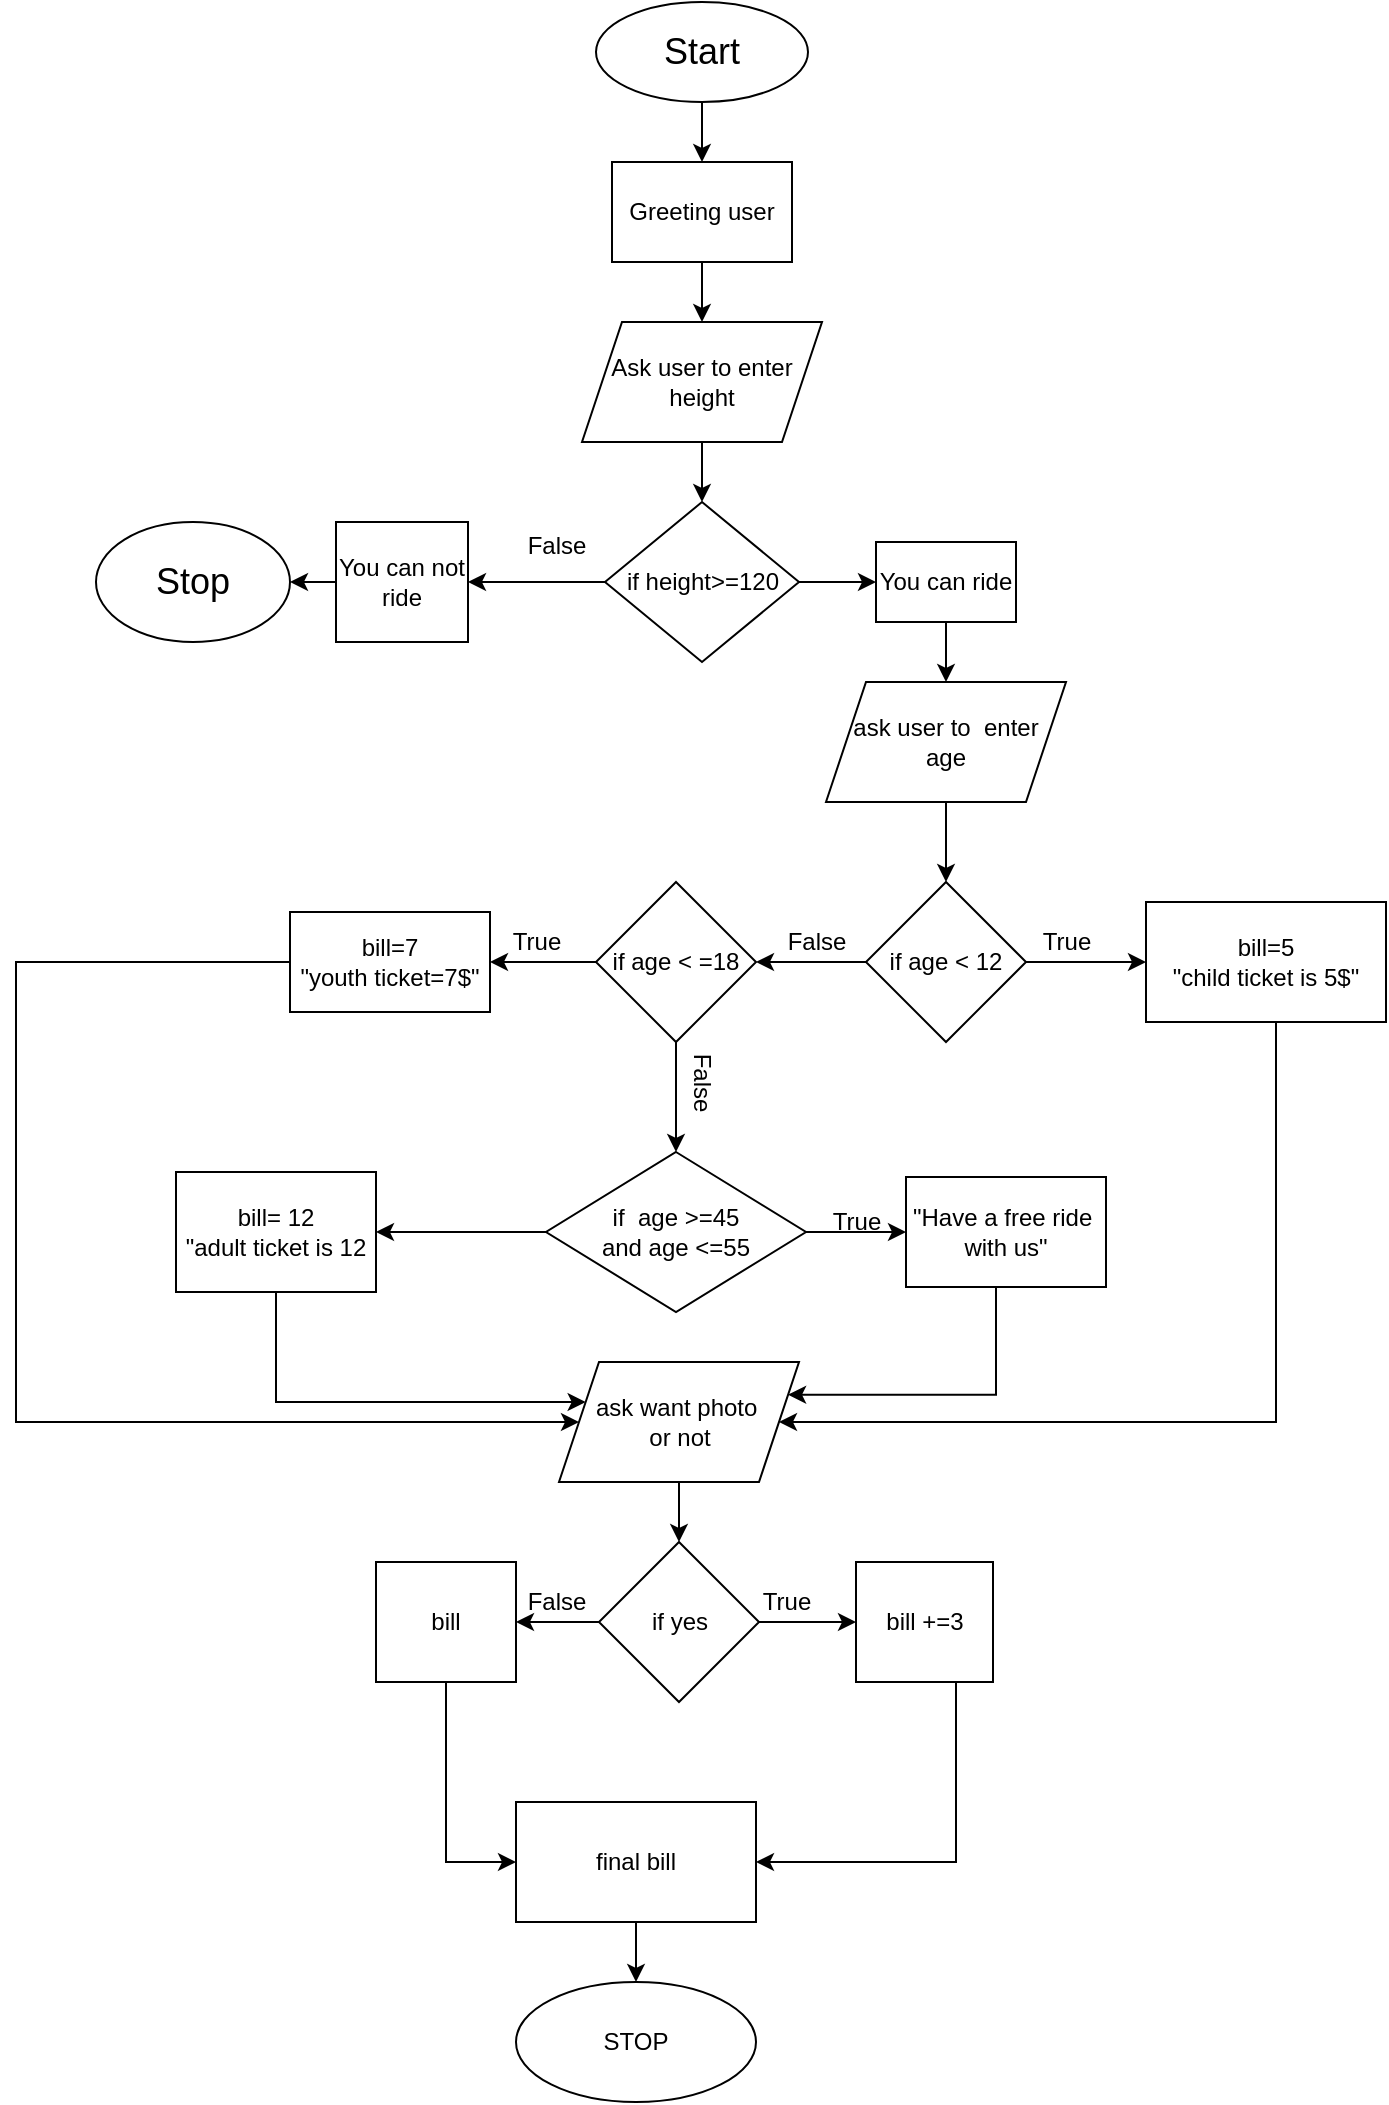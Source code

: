 <mxfile version="18.0.2" type="github">
  <diagram id="C5RBs43oDa-KdzZeNtuy" name="Page-1">
    <mxGraphModel dx="1038" dy="521" grid="1" gridSize="10" guides="1" tooltips="1" connect="1" arrows="1" fold="1" page="1" pageScale="1" pageWidth="827" pageHeight="1169" math="0" shadow="0">
      <root>
        <mxCell id="WIyWlLk6GJQsqaUBKTNV-0" />
        <mxCell id="WIyWlLk6GJQsqaUBKTNV-1" parent="WIyWlLk6GJQsqaUBKTNV-0" />
        <mxCell id="gkxl-RQaYJR8FBmynC2Y-2" value="" style="edgeStyle=orthogonalEdgeStyle;rounded=0;orthogonalLoop=1;jettySize=auto;html=1;fontSize=18;" edge="1" parent="WIyWlLk6GJQsqaUBKTNV-1" source="gkxl-RQaYJR8FBmynC2Y-0" target="gkxl-RQaYJR8FBmynC2Y-1">
          <mxGeometry relative="1" as="geometry" />
        </mxCell>
        <mxCell id="gkxl-RQaYJR8FBmynC2Y-0" value="&lt;font style=&quot;font-size: 18px;&quot;&gt;Start&lt;/font&gt;" style="ellipse;whiteSpace=wrap;html=1;" vertex="1" parent="WIyWlLk6GJQsqaUBKTNV-1">
          <mxGeometry x="340" y="10" width="106" height="50" as="geometry" />
        </mxCell>
        <mxCell id="gkxl-RQaYJR8FBmynC2Y-4" value="" style="edgeStyle=orthogonalEdgeStyle;rounded=0;orthogonalLoop=1;jettySize=auto;html=1;fontSize=18;" edge="1" parent="WIyWlLk6GJQsqaUBKTNV-1" source="gkxl-RQaYJR8FBmynC2Y-1" target="gkxl-RQaYJR8FBmynC2Y-3">
          <mxGeometry relative="1" as="geometry" />
        </mxCell>
        <mxCell id="gkxl-RQaYJR8FBmynC2Y-1" value="Greeting user" style="whiteSpace=wrap;html=1;" vertex="1" parent="WIyWlLk6GJQsqaUBKTNV-1">
          <mxGeometry x="348" y="90" width="90" height="50" as="geometry" />
        </mxCell>
        <mxCell id="gkxl-RQaYJR8FBmynC2Y-6" value="" style="edgeStyle=orthogonalEdgeStyle;rounded=0;orthogonalLoop=1;jettySize=auto;html=1;fontSize=18;" edge="1" parent="WIyWlLk6GJQsqaUBKTNV-1" source="gkxl-RQaYJR8FBmynC2Y-3" target="gkxl-RQaYJR8FBmynC2Y-5">
          <mxGeometry relative="1" as="geometry" />
        </mxCell>
        <mxCell id="gkxl-RQaYJR8FBmynC2Y-3" value="Ask user to enter height" style="shape=parallelogram;perimeter=parallelogramPerimeter;whiteSpace=wrap;html=1;fixedSize=1;" vertex="1" parent="WIyWlLk6GJQsqaUBKTNV-1">
          <mxGeometry x="333" y="170" width="120" height="60" as="geometry" />
        </mxCell>
        <mxCell id="gkxl-RQaYJR8FBmynC2Y-8" value="" style="edgeStyle=orthogonalEdgeStyle;rounded=0;orthogonalLoop=1;jettySize=auto;html=1;fontSize=18;" edge="1" parent="WIyWlLk6GJQsqaUBKTNV-1" source="gkxl-RQaYJR8FBmynC2Y-5" target="gkxl-RQaYJR8FBmynC2Y-7">
          <mxGeometry relative="1" as="geometry" />
        </mxCell>
        <mxCell id="gkxl-RQaYJR8FBmynC2Y-13" value="" style="edgeStyle=orthogonalEdgeStyle;rounded=0;orthogonalLoop=1;jettySize=auto;html=1;fontSize=12;" edge="1" parent="WIyWlLk6GJQsqaUBKTNV-1" source="gkxl-RQaYJR8FBmynC2Y-5" target="gkxl-RQaYJR8FBmynC2Y-12">
          <mxGeometry relative="1" as="geometry" />
        </mxCell>
        <mxCell id="gkxl-RQaYJR8FBmynC2Y-5" value="if height&amp;gt;=120" style="rhombus;whiteSpace=wrap;html=1;" vertex="1" parent="WIyWlLk6GJQsqaUBKTNV-1">
          <mxGeometry x="344.5" y="260" width="97" height="80" as="geometry" />
        </mxCell>
        <mxCell id="gkxl-RQaYJR8FBmynC2Y-10" value="" style="edgeStyle=orthogonalEdgeStyle;rounded=0;orthogonalLoop=1;jettySize=auto;html=1;fontSize=18;" edge="1" parent="WIyWlLk6GJQsqaUBKTNV-1" source="gkxl-RQaYJR8FBmynC2Y-7" target="gkxl-RQaYJR8FBmynC2Y-9">
          <mxGeometry relative="1" as="geometry" />
        </mxCell>
        <mxCell id="gkxl-RQaYJR8FBmynC2Y-7" value="You can not ride" style="whiteSpace=wrap;html=1;" vertex="1" parent="WIyWlLk6GJQsqaUBKTNV-1">
          <mxGeometry x="210" y="270" width="66" height="60" as="geometry" />
        </mxCell>
        <mxCell id="gkxl-RQaYJR8FBmynC2Y-9" value="&lt;font style=&quot;font-size: 18px;&quot;&gt;Stop&lt;/font&gt;" style="ellipse;whiteSpace=wrap;html=1;" vertex="1" parent="WIyWlLk6GJQsqaUBKTNV-1">
          <mxGeometry x="90" y="270" width="97" height="60" as="geometry" />
        </mxCell>
        <mxCell id="gkxl-RQaYJR8FBmynC2Y-11" value="&lt;font style=&quot;font-size: 12px;&quot;&gt;False&lt;/font&gt;" style="text;html=1;align=center;verticalAlign=middle;resizable=0;points=[];autosize=1;strokeColor=none;fillColor=none;fontSize=18;" vertex="1" parent="WIyWlLk6GJQsqaUBKTNV-1">
          <mxGeometry x="300" y="265" width="40" height="30" as="geometry" />
        </mxCell>
        <mxCell id="gkxl-RQaYJR8FBmynC2Y-15" value="" style="edgeStyle=orthogonalEdgeStyle;rounded=0;orthogonalLoop=1;jettySize=auto;html=1;fontSize=12;" edge="1" parent="WIyWlLk6GJQsqaUBKTNV-1" source="gkxl-RQaYJR8FBmynC2Y-12" target="gkxl-RQaYJR8FBmynC2Y-14">
          <mxGeometry relative="1" as="geometry" />
        </mxCell>
        <mxCell id="gkxl-RQaYJR8FBmynC2Y-12" value="You can ride" style="whiteSpace=wrap;html=1;" vertex="1" parent="WIyWlLk6GJQsqaUBKTNV-1">
          <mxGeometry x="480" y="280" width="70" height="40" as="geometry" />
        </mxCell>
        <mxCell id="gkxl-RQaYJR8FBmynC2Y-17" value="" style="edgeStyle=orthogonalEdgeStyle;rounded=0;orthogonalLoop=1;jettySize=auto;html=1;fontSize=12;" edge="1" parent="WIyWlLk6GJQsqaUBKTNV-1" source="gkxl-RQaYJR8FBmynC2Y-14" target="gkxl-RQaYJR8FBmynC2Y-16">
          <mxGeometry relative="1" as="geometry" />
        </mxCell>
        <mxCell id="gkxl-RQaYJR8FBmynC2Y-14" value="ask user to&amp;nbsp; enter&lt;br&gt;age" style="shape=parallelogram;perimeter=parallelogramPerimeter;whiteSpace=wrap;html=1;fixedSize=1;" vertex="1" parent="WIyWlLk6GJQsqaUBKTNV-1">
          <mxGeometry x="455" y="350" width="120" height="60" as="geometry" />
        </mxCell>
        <mxCell id="gkxl-RQaYJR8FBmynC2Y-19" value="" style="edgeStyle=orthogonalEdgeStyle;rounded=0;orthogonalLoop=1;jettySize=auto;html=1;fontSize=12;" edge="1" parent="WIyWlLk6GJQsqaUBKTNV-1" source="gkxl-RQaYJR8FBmynC2Y-16" target="gkxl-RQaYJR8FBmynC2Y-18">
          <mxGeometry relative="1" as="geometry" />
        </mxCell>
        <mxCell id="gkxl-RQaYJR8FBmynC2Y-21" value="" style="edgeStyle=orthogonalEdgeStyle;rounded=0;orthogonalLoop=1;jettySize=auto;html=1;fontSize=12;" edge="1" parent="WIyWlLk6GJQsqaUBKTNV-1" source="gkxl-RQaYJR8FBmynC2Y-16" target="gkxl-RQaYJR8FBmynC2Y-20">
          <mxGeometry relative="1" as="geometry" />
        </mxCell>
        <mxCell id="gkxl-RQaYJR8FBmynC2Y-16" value="if age &amp;lt; 12" style="rhombus;whiteSpace=wrap;html=1;" vertex="1" parent="WIyWlLk6GJQsqaUBKTNV-1">
          <mxGeometry x="475" y="450" width="80" height="80" as="geometry" />
        </mxCell>
        <mxCell id="gkxl-RQaYJR8FBmynC2Y-41" style="edgeStyle=orthogonalEdgeStyle;rounded=0;orthogonalLoop=1;jettySize=auto;html=1;entryX=1;entryY=0.5;entryDx=0;entryDy=0;fontSize=12;" edge="1" parent="WIyWlLk6GJQsqaUBKTNV-1" source="gkxl-RQaYJR8FBmynC2Y-18" target="gkxl-RQaYJR8FBmynC2Y-40">
          <mxGeometry relative="1" as="geometry">
            <Array as="points">
              <mxPoint x="680" y="720" />
            </Array>
          </mxGeometry>
        </mxCell>
        <mxCell id="gkxl-RQaYJR8FBmynC2Y-18" value="bill=5&lt;br&gt;&quot;child ticket is 5$&quot;" style="whiteSpace=wrap;html=1;" vertex="1" parent="WIyWlLk6GJQsqaUBKTNV-1">
          <mxGeometry x="615" y="460" width="120" height="60" as="geometry" />
        </mxCell>
        <mxCell id="gkxl-RQaYJR8FBmynC2Y-25" value="" style="edgeStyle=orthogonalEdgeStyle;rounded=0;orthogonalLoop=1;jettySize=auto;html=1;fontSize=12;" edge="1" parent="WIyWlLk6GJQsqaUBKTNV-1" source="gkxl-RQaYJR8FBmynC2Y-20" target="gkxl-RQaYJR8FBmynC2Y-24">
          <mxGeometry relative="1" as="geometry" />
        </mxCell>
        <mxCell id="gkxl-RQaYJR8FBmynC2Y-33" value="" style="edgeStyle=orthogonalEdgeStyle;rounded=0;orthogonalLoop=1;jettySize=auto;html=1;fontSize=12;" edge="1" parent="WIyWlLk6GJQsqaUBKTNV-1" source="gkxl-RQaYJR8FBmynC2Y-20" target="gkxl-RQaYJR8FBmynC2Y-32">
          <mxGeometry relative="1" as="geometry" />
        </mxCell>
        <mxCell id="gkxl-RQaYJR8FBmynC2Y-20" value="if age &amp;lt; =18" style="rhombus;whiteSpace=wrap;html=1;" vertex="1" parent="WIyWlLk6GJQsqaUBKTNV-1">
          <mxGeometry x="340" y="450" width="80" height="80" as="geometry" />
        </mxCell>
        <mxCell id="gkxl-RQaYJR8FBmynC2Y-22" value="True" style="text;html=1;align=center;verticalAlign=middle;resizable=0;points=[];autosize=1;strokeColor=none;fillColor=none;fontSize=12;" vertex="1" parent="WIyWlLk6GJQsqaUBKTNV-1">
          <mxGeometry x="555" y="470" width="40" height="20" as="geometry" />
        </mxCell>
        <mxCell id="gkxl-RQaYJR8FBmynC2Y-23" value="False" style="text;html=1;align=center;verticalAlign=middle;resizable=0;points=[];autosize=1;strokeColor=none;fillColor=none;fontSize=12;" vertex="1" parent="WIyWlLk6GJQsqaUBKTNV-1">
          <mxGeometry x="430" y="470" width="40" height="20" as="geometry" />
        </mxCell>
        <mxCell id="gkxl-RQaYJR8FBmynC2Y-36" value="" style="edgeStyle=orthogonalEdgeStyle;rounded=0;orthogonalLoop=1;jettySize=auto;html=1;fontSize=12;" edge="1" parent="WIyWlLk6GJQsqaUBKTNV-1" source="gkxl-RQaYJR8FBmynC2Y-24" target="gkxl-RQaYJR8FBmynC2Y-35">
          <mxGeometry relative="1" as="geometry" />
        </mxCell>
        <mxCell id="gkxl-RQaYJR8FBmynC2Y-39" value="" style="edgeStyle=orthogonalEdgeStyle;rounded=0;orthogonalLoop=1;jettySize=auto;html=1;fontSize=12;" edge="1" parent="WIyWlLk6GJQsqaUBKTNV-1" source="gkxl-RQaYJR8FBmynC2Y-24" target="gkxl-RQaYJR8FBmynC2Y-38">
          <mxGeometry relative="1" as="geometry" />
        </mxCell>
        <mxCell id="gkxl-RQaYJR8FBmynC2Y-24" value="if&amp;nbsp; age &amp;gt;=45&lt;br&gt;and age &amp;lt;=55" style="rhombus;whiteSpace=wrap;html=1;" vertex="1" parent="WIyWlLk6GJQsqaUBKTNV-1">
          <mxGeometry x="315" y="585" width="130" height="80" as="geometry" />
        </mxCell>
        <mxCell id="gkxl-RQaYJR8FBmynC2Y-29" value="False" style="text;html=1;align=center;verticalAlign=middle;resizable=0;points=[];autosize=1;strokeColor=none;fillColor=none;fontSize=12;rotation=90;" vertex="1" parent="WIyWlLk6GJQsqaUBKTNV-1">
          <mxGeometry x="373" y="540" width="40" height="20" as="geometry" />
        </mxCell>
        <mxCell id="gkxl-RQaYJR8FBmynC2Y-42" style="edgeStyle=orthogonalEdgeStyle;rounded=0;orthogonalLoop=1;jettySize=auto;html=1;entryX=0;entryY=0.5;entryDx=0;entryDy=0;fontSize=12;" edge="1" parent="WIyWlLk6GJQsqaUBKTNV-1" source="gkxl-RQaYJR8FBmynC2Y-32" target="gkxl-RQaYJR8FBmynC2Y-40">
          <mxGeometry relative="1" as="geometry">
            <Array as="points">
              <mxPoint x="50" y="490" />
              <mxPoint x="50" y="720" />
            </Array>
          </mxGeometry>
        </mxCell>
        <mxCell id="gkxl-RQaYJR8FBmynC2Y-32" value="bill=7&lt;br&gt;&quot;youth ticket=7$&quot;" style="whiteSpace=wrap;html=1;" vertex="1" parent="WIyWlLk6GJQsqaUBKTNV-1">
          <mxGeometry x="187" y="465" width="100" height="50" as="geometry" />
        </mxCell>
        <mxCell id="gkxl-RQaYJR8FBmynC2Y-34" value="True" style="text;html=1;align=center;verticalAlign=middle;resizable=0;points=[];autosize=1;strokeColor=none;fillColor=none;fontSize=12;" vertex="1" parent="WIyWlLk6GJQsqaUBKTNV-1">
          <mxGeometry x="290" y="470" width="40" height="20" as="geometry" />
        </mxCell>
        <mxCell id="gkxl-RQaYJR8FBmynC2Y-44" style="edgeStyle=orthogonalEdgeStyle;rounded=0;orthogonalLoop=1;jettySize=auto;html=1;entryX=1;entryY=0.25;entryDx=0;entryDy=0;fontSize=12;" edge="1" parent="WIyWlLk6GJQsqaUBKTNV-1" source="gkxl-RQaYJR8FBmynC2Y-35" target="gkxl-RQaYJR8FBmynC2Y-40">
          <mxGeometry relative="1" as="geometry">
            <Array as="points">
              <mxPoint x="540" y="706" />
            </Array>
          </mxGeometry>
        </mxCell>
        <mxCell id="gkxl-RQaYJR8FBmynC2Y-35" value="&quot;Have a free ride&amp;nbsp;&lt;br&gt;with us&quot;" style="whiteSpace=wrap;html=1;" vertex="1" parent="WIyWlLk6GJQsqaUBKTNV-1">
          <mxGeometry x="495" y="597.5" width="100" height="55" as="geometry" />
        </mxCell>
        <mxCell id="gkxl-RQaYJR8FBmynC2Y-37" value="True" style="text;html=1;align=center;verticalAlign=middle;resizable=0;points=[];autosize=1;strokeColor=none;fillColor=none;fontSize=12;" vertex="1" parent="WIyWlLk6GJQsqaUBKTNV-1">
          <mxGeometry x="450" y="610" width="40" height="20" as="geometry" />
        </mxCell>
        <mxCell id="gkxl-RQaYJR8FBmynC2Y-43" style="edgeStyle=orthogonalEdgeStyle;rounded=0;orthogonalLoop=1;jettySize=auto;html=1;fontSize=12;" edge="1" parent="WIyWlLk6GJQsqaUBKTNV-1" source="gkxl-RQaYJR8FBmynC2Y-38" target="gkxl-RQaYJR8FBmynC2Y-40">
          <mxGeometry relative="1" as="geometry">
            <Array as="points">
              <mxPoint x="180" y="710" />
            </Array>
          </mxGeometry>
        </mxCell>
        <mxCell id="gkxl-RQaYJR8FBmynC2Y-38" value="bill= 12&lt;br&gt;&quot;adult ticket is 12" style="whiteSpace=wrap;html=1;" vertex="1" parent="WIyWlLk6GJQsqaUBKTNV-1">
          <mxGeometry x="130" y="595" width="100" height="60" as="geometry" />
        </mxCell>
        <mxCell id="gkxl-RQaYJR8FBmynC2Y-46" value="" style="edgeStyle=orthogonalEdgeStyle;rounded=0;orthogonalLoop=1;jettySize=auto;html=1;fontSize=12;" edge="1" parent="WIyWlLk6GJQsqaUBKTNV-1" source="gkxl-RQaYJR8FBmynC2Y-40" target="gkxl-RQaYJR8FBmynC2Y-45">
          <mxGeometry relative="1" as="geometry" />
        </mxCell>
        <mxCell id="gkxl-RQaYJR8FBmynC2Y-40" value="ask want photo&amp;nbsp;&lt;br&gt;or not" style="shape=parallelogram;perimeter=parallelogramPerimeter;whiteSpace=wrap;html=1;fixedSize=1;fontSize=12;" vertex="1" parent="WIyWlLk6GJQsqaUBKTNV-1">
          <mxGeometry x="321.5" y="690" width="120" height="60" as="geometry" />
        </mxCell>
        <mxCell id="gkxl-RQaYJR8FBmynC2Y-48" value="" style="edgeStyle=orthogonalEdgeStyle;rounded=0;orthogonalLoop=1;jettySize=auto;html=1;fontSize=12;" edge="1" parent="WIyWlLk6GJQsqaUBKTNV-1" source="gkxl-RQaYJR8FBmynC2Y-45" target="gkxl-RQaYJR8FBmynC2Y-47">
          <mxGeometry relative="1" as="geometry" />
        </mxCell>
        <mxCell id="gkxl-RQaYJR8FBmynC2Y-50" value="" style="edgeStyle=orthogonalEdgeStyle;rounded=0;orthogonalLoop=1;jettySize=auto;html=1;fontSize=12;" edge="1" parent="WIyWlLk6GJQsqaUBKTNV-1" source="gkxl-RQaYJR8FBmynC2Y-45" target="gkxl-RQaYJR8FBmynC2Y-49">
          <mxGeometry relative="1" as="geometry" />
        </mxCell>
        <mxCell id="gkxl-RQaYJR8FBmynC2Y-45" value="if yes" style="rhombus;whiteSpace=wrap;html=1;" vertex="1" parent="WIyWlLk6GJQsqaUBKTNV-1">
          <mxGeometry x="341.5" y="780" width="80" height="80" as="geometry" />
        </mxCell>
        <mxCell id="gkxl-RQaYJR8FBmynC2Y-54" value="" style="edgeStyle=orthogonalEdgeStyle;rounded=0;orthogonalLoop=1;jettySize=auto;html=1;fontSize=12;" edge="1" parent="WIyWlLk6GJQsqaUBKTNV-1" source="gkxl-RQaYJR8FBmynC2Y-47" target="gkxl-RQaYJR8FBmynC2Y-53">
          <mxGeometry relative="1" as="geometry">
            <Array as="points">
              <mxPoint x="520" y="940" />
            </Array>
          </mxGeometry>
        </mxCell>
        <mxCell id="gkxl-RQaYJR8FBmynC2Y-47" value="bill +=3" style="whiteSpace=wrap;html=1;" vertex="1" parent="WIyWlLk6GJQsqaUBKTNV-1">
          <mxGeometry x="470" y="790" width="68.5" height="60" as="geometry" />
        </mxCell>
        <mxCell id="gkxl-RQaYJR8FBmynC2Y-55" style="edgeStyle=orthogonalEdgeStyle;rounded=0;orthogonalLoop=1;jettySize=auto;html=1;entryX=0;entryY=0.5;entryDx=0;entryDy=0;fontSize=12;" edge="1" parent="WIyWlLk6GJQsqaUBKTNV-1" source="gkxl-RQaYJR8FBmynC2Y-49" target="gkxl-RQaYJR8FBmynC2Y-53">
          <mxGeometry relative="1" as="geometry" />
        </mxCell>
        <mxCell id="gkxl-RQaYJR8FBmynC2Y-49" value="bill" style="whiteSpace=wrap;html=1;" vertex="1" parent="WIyWlLk6GJQsqaUBKTNV-1">
          <mxGeometry x="230" y="790" width="70" height="60" as="geometry" />
        </mxCell>
        <mxCell id="gkxl-RQaYJR8FBmynC2Y-51" value="True" style="text;html=1;align=center;verticalAlign=middle;resizable=0;points=[];autosize=1;strokeColor=none;fillColor=none;fontSize=12;" vertex="1" parent="WIyWlLk6GJQsqaUBKTNV-1">
          <mxGeometry x="415" y="800" width="40" height="20" as="geometry" />
        </mxCell>
        <mxCell id="gkxl-RQaYJR8FBmynC2Y-52" value="False" style="text;html=1;align=center;verticalAlign=middle;resizable=0;points=[];autosize=1;strokeColor=none;fillColor=none;fontSize=12;" vertex="1" parent="WIyWlLk6GJQsqaUBKTNV-1">
          <mxGeometry x="300" y="800" width="40" height="20" as="geometry" />
        </mxCell>
        <mxCell id="gkxl-RQaYJR8FBmynC2Y-57" value="" style="edgeStyle=orthogonalEdgeStyle;rounded=0;orthogonalLoop=1;jettySize=auto;html=1;fontSize=12;" edge="1" parent="WIyWlLk6GJQsqaUBKTNV-1" source="gkxl-RQaYJR8FBmynC2Y-53" target="gkxl-RQaYJR8FBmynC2Y-56">
          <mxGeometry relative="1" as="geometry" />
        </mxCell>
        <mxCell id="gkxl-RQaYJR8FBmynC2Y-53" value="final bill" style="whiteSpace=wrap;html=1;" vertex="1" parent="WIyWlLk6GJQsqaUBKTNV-1">
          <mxGeometry x="300" y="910" width="120" height="60" as="geometry" />
        </mxCell>
        <mxCell id="gkxl-RQaYJR8FBmynC2Y-56" value="STOP" style="ellipse;whiteSpace=wrap;html=1;" vertex="1" parent="WIyWlLk6GJQsqaUBKTNV-1">
          <mxGeometry x="300" y="1000" width="120" height="60" as="geometry" />
        </mxCell>
      </root>
    </mxGraphModel>
  </diagram>
</mxfile>
